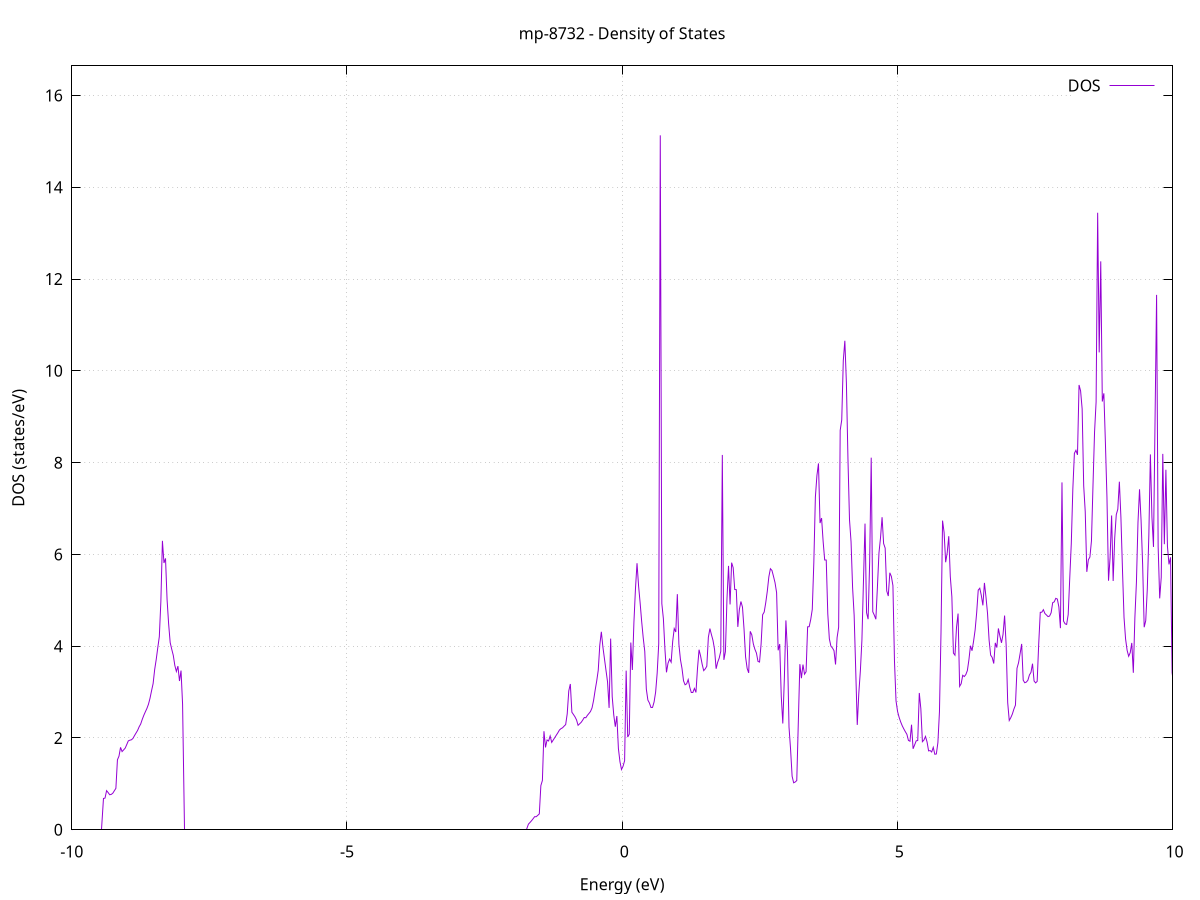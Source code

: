 set title 'mp-8732 - Density of States'
set xlabel 'Energy (eV)'
set ylabel 'DOS (states/eV)'
set grid
set xrange [-10:10]
set yrange [0:16.646]
set xzeroaxis lt -1
set terminal png size 800,600
set output 'mp-8732_dos_gnuplot.png'
plot '-' using 1:2 with lines title 'DOS'
-31.884900 0.000000
-31.856700 0.000000
-31.828500 0.000000
-31.800300 0.000000
-31.772100 0.000000
-31.743900 0.000000
-31.715800 0.000000
-31.687600 0.000000
-31.659400 0.000000
-31.631200 0.000000
-31.603000 0.000000
-31.574900 0.000000
-31.546700 0.000000
-31.518500 0.000000
-31.490300 0.000000
-31.462100 0.000000
-31.434000 0.000000
-31.405800 0.000000
-31.377600 0.000000
-31.349400 0.000000
-31.321200 0.000000
-31.293000 0.000000
-31.264900 0.000000
-31.236700 0.000000
-31.208500 0.000000
-31.180300 0.000000
-31.152100 0.000000
-31.124000 0.000000
-31.095800 0.000000
-31.067600 0.000000
-31.039400 0.000000
-31.011200 0.000000
-30.983000 0.000000
-30.954900 0.000000
-30.926700 0.000000
-30.898500 0.000000
-30.870300 0.000000
-30.842100 0.000000
-30.814000 0.000000
-30.785800 0.000000
-30.757600 0.000000
-30.729400 0.000000
-30.701200 0.000000
-30.673100 0.000000
-30.644900 0.000000
-30.616700 0.000000
-30.588500 0.000000
-30.560300 0.000000
-30.532100 0.000000
-30.504000 0.000000
-30.475800 0.000000
-30.447600 0.000000
-30.419400 0.000000
-30.391200 0.000000
-30.363100 0.000000
-30.334900 0.000000
-30.306700 0.000000
-30.278500 0.000000
-30.250300 0.000000
-30.222100 0.000000
-30.194000 0.000000
-30.165800 0.000000
-30.137600 0.000000
-30.109400 0.000000
-30.081200 0.000000
-30.053100 0.000000
-30.024900 0.000000
-29.996700 0.000000
-29.968500 0.000000
-29.940300 0.000000
-29.912200 0.000000
-29.884000 0.000000
-29.855800 0.000000
-29.827600 0.000000
-29.799400 0.000000
-29.771200 0.000000
-29.743100 0.000000
-29.714900 0.000000
-29.686700 0.000000
-29.658500 0.000000
-29.630300 0.000000
-29.602200 0.000000
-29.574000 0.000000
-29.545800 0.000000
-29.517600 0.000000
-29.489400 0.000000
-29.461300 0.000000
-29.433100 0.000000
-29.404900 0.000000
-29.376700 0.000000
-29.348500 0.000000
-29.320300 12.172000
-29.292200 44.681800
-29.264000 37.541900
-29.235800 27.744700
-29.207600 25.689500
-29.179400 27.635500
-29.151300 27.726600
-29.123100 43.349700
-29.094900 24.276700
-29.066700 41.090600
-29.038500 37.814500
-29.010300 20.845500
-28.982200 12.757800
-28.954000 0.000000
-28.925800 0.000000
-28.897600 0.000000
-28.869400 0.000000
-28.841300 0.000000
-28.813100 0.000000
-28.784900 0.000000
-28.756700 0.000000
-28.728500 0.000000
-28.700400 0.000000
-28.672200 0.000000
-28.644000 0.000000
-28.615800 0.000000
-28.587600 0.000000
-28.559400 0.000000
-28.531300 0.000000
-28.503100 0.000000
-28.474900 19.501700
-28.446700 28.244000
-28.418500 71.322600
-28.390400 16.501500
-28.362200 10.526500
-28.334000 7.217100
-28.305800 4.557100
-28.277600 8.466600
-28.249400 12.733600
-28.221300 31.391100
-28.193100 14.196300
-28.164900 11.687000
-28.136700 10.026600
-28.108500 10.963100
-28.080400 6.263700
-28.052200 9.260600
-28.024000 9.939300
-27.995800 10.738200
-27.967600 16.229900
-27.939500 0.000000
-27.911300 32.377900
-27.883100 33.175200
-27.854900 35.054400
-27.826700 32.738300
-27.798500 0.000000
-27.770400 0.000000
-27.742200 0.000000
-27.714000 0.000000
-27.685800 0.000000
-27.657600 0.000000
-27.629500 0.000000
-27.601300 0.000000
-27.573100 0.000000
-27.544900 0.000000
-27.516700 0.000000
-27.488500 0.000000
-27.460400 0.000000
-27.432200 0.000000
-27.404000 0.000000
-27.375800 0.000000
-27.347600 0.000000
-27.319500 0.000000
-27.291300 0.000000
-27.263100 0.000000
-27.234900 0.000000
-27.206700 0.000000
-27.178600 0.000000
-27.150400 0.000000
-27.122200 0.000000
-27.094000 0.000000
-27.065800 0.000000
-27.037600 0.000000
-27.009500 0.000000
-26.981300 0.000000
-26.953100 0.000000
-26.924900 0.000000
-26.896700 0.000000
-26.868600 0.000000
-26.840400 0.000000
-26.812200 0.000000
-26.784000 0.000000
-26.755800 0.000000
-26.727600 0.000000
-26.699500 0.000000
-26.671300 0.000000
-26.643100 0.000000
-26.614900 0.000000
-26.586700 0.000000
-26.558600 0.000000
-26.530400 0.000000
-26.502200 0.000000
-26.474000 0.000000
-26.445800 0.000000
-26.417700 0.000000
-26.389500 0.000000
-26.361300 0.000000
-26.333100 0.000000
-26.304900 0.000000
-26.276700 0.000000
-26.248600 0.000000
-26.220400 0.000000
-26.192200 0.000000
-26.164000 0.000000
-26.135800 0.000000
-26.107700 0.000000
-26.079500 0.000000
-26.051300 0.000000
-26.023100 0.000000
-25.994900 0.000000
-25.966700 0.000000
-25.938600 0.000000
-25.910400 0.000000
-25.882200 0.000000
-25.854000 0.000000
-25.825800 0.000000
-25.797700 0.000000
-25.769500 0.000000
-25.741300 0.000000
-25.713100 0.000000
-25.684900 0.000000
-25.656800 0.000000
-25.628600 0.000000
-25.600400 0.000000
-25.572200 0.000000
-25.544000 0.000000
-25.515800 0.000000
-25.487700 0.000000
-25.459500 0.000000
-25.431300 0.000000
-25.403100 0.000000
-25.374900 0.000000
-25.346800 0.000000
-25.318600 0.000000
-25.290400 0.000000
-25.262200 0.000000
-25.234000 0.000000
-25.205800 0.000000
-25.177700 0.000000
-25.149500 0.000000
-25.121300 0.000000
-25.093100 0.000000
-25.064900 0.000000
-25.036800 0.000000
-25.008600 0.000000
-24.980400 0.000000
-24.952200 0.000000
-24.924000 0.000000
-24.895900 0.000000
-24.867700 0.000000
-24.839500 0.000000
-24.811300 0.000000
-24.783100 0.000000
-24.754900 0.000000
-24.726800 0.000000
-24.698600 0.000000
-24.670400 0.000000
-24.642200 0.000000
-24.614000 0.000000
-24.585900 0.000000
-24.557700 0.000000
-24.529500 0.000000
-24.501300 0.000000
-24.473100 0.000000
-24.445000 0.000000
-24.416800 0.000000
-24.388600 0.000000
-24.360400 0.000000
-24.332200 0.000000
-24.304000 0.000000
-24.275900 0.000000
-24.247700 0.000000
-24.219500 0.000000
-24.191300 0.000000
-24.163100 0.000000
-24.135000 0.000000
-24.106800 0.000000
-24.078600 0.000000
-24.050400 0.000000
-24.022200 0.000000
-23.994000 0.000000
-23.965900 0.000000
-23.937700 0.000000
-23.909500 0.000000
-23.881300 0.000000
-23.853100 0.000000
-23.825000 0.000000
-23.796800 0.000000
-23.768600 0.000000
-23.740400 0.000000
-23.712200 0.000000
-23.684100 0.000000
-23.655900 0.000000
-23.627700 0.000000
-23.599500 0.000000
-23.571300 0.000000
-23.543100 0.000000
-23.515000 0.000000
-23.486800 0.000000
-23.458600 0.000000
-23.430400 0.000000
-23.402200 0.000000
-23.374100 0.000000
-23.345900 0.000000
-23.317700 0.000000
-23.289500 0.000000
-23.261300 0.000000
-23.233100 0.000000
-23.205000 0.000000
-23.176800 0.000000
-23.148600 0.000000
-23.120400 0.000000
-23.092200 0.000000
-23.064100 0.000000
-23.035900 0.000000
-23.007700 0.000000
-22.979500 0.000000
-22.951300 0.000000
-22.923200 0.000000
-22.895000 0.000000
-22.866800 0.000000
-22.838600 0.000000
-22.810400 0.000000
-22.782200 0.000000
-22.754100 0.000000
-22.725900 0.000000
-22.697700 0.000000
-22.669500 0.000000
-22.641300 0.000000
-22.613200 0.000000
-22.585000 0.000000
-22.556800 0.000000
-22.528600 0.000000
-22.500400 0.000000
-22.472200 0.000000
-22.444100 0.000000
-22.415900 0.000000
-22.387700 0.000000
-22.359500 0.000000
-22.331300 0.000000
-22.303200 0.000000
-22.275000 0.000000
-22.246800 0.000000
-22.218600 0.000000
-22.190400 0.000000
-22.162300 0.000000
-22.134100 0.000000
-22.105900 0.000000
-22.077700 0.000000
-22.049500 0.000000
-22.021300 0.000000
-21.993200 0.000000
-21.965000 0.000000
-21.936800 0.000000
-21.908600 0.000000
-21.880400 0.000000
-21.852300 0.000000
-21.824100 0.000000
-21.795900 0.000000
-21.767700 0.000000
-21.739500 0.000000
-21.711300 0.000000
-21.683200 0.000000
-21.655000 0.000000
-21.626800 0.000000
-21.598600 0.000000
-21.570400 0.000000
-21.542300 0.000000
-21.514100 0.000000
-21.485900 0.000000
-21.457700 0.000000
-21.429500 0.000000
-21.401400 0.000000
-21.373200 0.000000
-21.345000 0.000000
-21.316800 0.000000
-21.288600 0.000000
-21.260400 0.000000
-21.232300 0.000000
-21.204100 0.000000
-21.175900 0.000000
-21.147700 0.000000
-21.119500 0.000000
-21.091400 0.000000
-21.063200 0.000000
-21.035000 0.000000
-21.006800 0.000000
-20.978600 0.000000
-20.950400 0.000000
-20.922300 0.000000
-20.894100 0.000000
-20.865900 0.000000
-20.837700 0.000000
-20.809500 0.000000
-20.781400 0.000000
-20.753200 0.000000
-20.725000 0.000000
-20.696800 0.000000
-20.668600 0.000000
-20.640500 0.000000
-20.612300 0.000000
-20.584100 0.000000
-20.555900 0.000000
-20.527700 0.000000
-20.499500 0.000000
-20.471400 0.000000
-20.443200 0.000000
-20.415000 0.000000
-20.386800 0.000000
-20.358600 0.000000
-20.330500 0.000000
-20.302300 0.000000
-20.274100 0.000000
-20.245900 0.000000
-20.217700 0.000000
-20.189500 0.000000
-20.161400 0.000000
-20.133200 0.000000
-20.105000 0.000000
-20.076800 0.000000
-20.048600 0.000000
-20.020500 0.000000
-19.992300 0.000000
-19.964100 0.000000
-19.935900 0.000000
-19.907700 0.000000
-19.879600 0.000000
-19.851400 0.000000
-19.823200 0.000000
-19.795000 0.000000
-19.766800 0.000000
-19.738600 0.000000
-19.710500 0.000000
-19.682300 0.000000
-19.654100 0.000000
-19.625900 0.000000
-19.597700 0.000000
-19.569600 0.000000
-19.541400 0.000000
-19.513200 0.000000
-19.485000 0.000000
-19.456800 0.000000
-19.428700 0.000000
-19.400500 0.000000
-19.372300 0.000000
-19.344100 0.000000
-19.315900 0.000000
-19.287700 0.000000
-19.259600 0.000000
-19.231400 0.000000
-19.203200 0.000000
-19.175000 0.000000
-19.146800 0.000000
-19.118700 0.000000
-19.090500 0.000000
-19.062300 0.000000
-19.034100 0.000000
-19.005900 0.000000
-18.977700 0.000000
-18.949600 0.000000
-18.921400 0.000000
-18.893200 0.000000
-18.865000 0.000000
-18.836800 0.000000
-18.808700 0.000000
-18.780500 0.000000
-18.752300 0.000000
-18.724100 0.000000
-18.695900 0.000000
-18.667800 0.000000
-18.639600 0.000000
-18.611400 0.000000
-18.583200 0.000000
-18.555000 0.000000
-18.526800 0.000000
-18.498700 0.000000
-18.470500 0.000000
-18.442300 0.000000
-18.414100 0.000000
-18.385900 0.000000
-18.357800 0.000000
-18.329600 0.000000
-18.301400 0.000000
-18.273200 0.000000
-18.245000 0.000000
-18.216800 0.000000
-18.188700 0.000000
-18.160500 0.000000
-18.132300 0.000000
-18.104100 0.000000
-18.075900 0.000000
-18.047800 0.000000
-18.019600 0.000000
-17.991400 0.000000
-17.963200 0.000000
-17.935000 0.000000
-17.906900 0.000000
-17.878700 0.000000
-17.850500 0.000000
-17.822300 0.000000
-17.794100 0.000000
-17.765900 0.000000
-17.737800 0.000000
-17.709600 0.000000
-17.681400 0.000000
-17.653200 0.000000
-17.625000 0.000000
-17.596900 0.000000
-17.568700 0.000000
-17.540500 0.000000
-17.512300 0.000000
-17.484100 0.000000
-17.455900 0.000000
-17.427800 0.000000
-17.399600 0.000000
-17.371400 0.000000
-17.343200 0.000000
-17.315000 0.000000
-17.286900 0.000000
-17.258700 0.000000
-17.230500 0.000000
-17.202300 0.000000
-17.174100 0.000000
-17.146000 0.000000
-17.117800 0.000000
-17.089600 0.000000
-17.061400 0.000000
-17.033200 0.000000
-17.005000 0.000000
-16.976900 0.000000
-16.948700 0.000000
-16.920500 0.000000
-16.892300 0.000000
-16.864100 0.000000
-16.836000 0.000000
-16.807800 0.000000
-16.779600 0.000000
-16.751400 0.000000
-16.723200 0.000000
-16.695000 0.000000
-16.666900 0.000000
-16.638700 0.000000
-16.610500 0.000000
-16.582300 0.000000
-16.554100 0.000000
-16.526000 0.000000
-16.497800 0.000000
-16.469600 0.000000
-16.441400 0.000000
-16.413200 0.000000
-16.385100 0.000000
-16.356900 0.000000
-16.328700 0.000000
-16.300500 0.000000
-16.272300 0.000000
-16.244100 0.000000
-16.216000 0.000000
-16.187800 0.000000
-16.159600 0.000000
-16.131400 0.000000
-16.103200 0.000000
-16.075100 0.000000
-16.046900 0.000000
-16.018700 0.000000
-15.990500 0.000000
-15.962300 0.000000
-15.934100 0.000000
-15.906000 0.000000
-15.877800 0.000000
-15.849600 0.000000
-15.821400 0.000000
-15.793200 0.000000
-15.765100 0.000000
-15.736900 0.000000
-15.708700 0.000000
-15.680500 0.000000
-15.652300 0.000000
-15.624200 0.000000
-15.596000 0.000000
-15.567800 0.000000
-15.539600 0.000000
-15.511400 0.000000
-15.483200 0.000000
-15.455100 0.000000
-15.426900 0.000000
-15.398700 0.000000
-15.370500 0.000000
-15.342300 0.000000
-15.314200 0.000000
-15.286000 0.000000
-15.257800 0.000000
-15.229600 0.000000
-15.201400 0.000000
-15.173300 0.000000
-15.145100 0.000000
-15.116900 0.000000
-15.088700 0.000000
-15.060500 0.000000
-15.032300 0.000000
-15.004200 0.000000
-14.976000 0.000000
-14.947800 0.000000
-14.919600 0.000000
-14.891400 0.000000
-14.863300 0.000000
-14.835100 0.000000
-14.806900 0.000000
-14.778700 0.000000
-14.750500 0.000000
-14.722300 0.000000
-14.694200 0.000000
-14.666000 0.000000
-14.637800 0.000000
-14.609600 0.000000
-14.581400 0.000000
-14.553300 0.000000
-14.525100 0.000000
-14.496900 0.000000
-14.468700 0.000000
-14.440500 0.000000
-14.412400 0.000000
-14.384200 0.000000
-14.356000 0.000000
-14.327800 0.000000
-14.299600 0.000000
-14.271400 0.000000
-14.243300 0.000000
-14.215100 0.000000
-14.186900 0.000000
-14.158700 0.000000
-14.130500 0.000000
-14.102400 0.000000
-14.074200 0.000000
-14.046000 0.000000
-14.017800 0.000000
-13.989600 0.000000
-13.961400 0.000000
-13.933300 0.000000
-13.905100 0.000000
-13.876900 0.000000
-13.848700 0.000000
-13.820500 0.000000
-13.792400 0.000000
-13.764200 0.000000
-13.736000 0.000000
-13.707800 0.000000
-13.679600 0.000000
-13.651500 0.000000
-13.623300 0.000000
-13.595100 0.000000
-13.566900 0.000000
-13.538700 0.000000
-13.510500 0.000000
-13.482400 0.000000
-13.454200 0.000000
-13.426000 0.000000
-13.397800 0.000000
-13.369600 0.000000
-13.341500 0.000000
-13.313300 0.000000
-13.285100 0.000000
-13.256900 0.000000
-13.228700 0.000000
-13.200500 0.000000
-13.172400 0.000000
-13.144200 0.000000
-13.116000 0.000000
-13.087800 0.000000
-13.059600 0.000000
-13.031500 0.000000
-13.003300 0.000000
-12.975100 0.000000
-12.946900 0.000000
-12.918700 0.000000
-12.890600 0.000000
-12.862400 0.000000
-12.834200 0.000000
-12.806000 0.000000
-12.777800 0.000000
-12.749600 0.000000
-12.721500 0.000000
-12.693300 0.000000
-12.665100 0.000000
-12.636900 0.000000
-12.608700 0.000000
-12.580600 0.000000
-12.552400 0.000000
-12.524200 0.000000
-12.496000 0.000000
-12.467800 0.000000
-12.439600 0.000000
-12.411500 0.000000
-12.383300 0.000000
-12.355100 0.000000
-12.326900 0.000000
-12.298700 0.000000
-12.270600 0.000000
-12.242400 0.000000
-12.214200 0.000000
-12.186000 0.000000
-12.157800 0.000000
-12.129700 0.000000
-12.101500 0.000000
-12.073300 0.000000
-12.045100 0.000000
-12.016900 0.000000
-11.988700 0.000000
-11.960600 0.000000
-11.932400 0.000000
-11.904200 0.000000
-11.876000 0.000000
-11.847800 0.000000
-11.819700 0.000000
-11.791500 0.000000
-11.763300 0.000000
-11.735100 0.000000
-11.706900 0.000000
-11.678700 0.000000
-11.650600 0.000000
-11.622400 0.000000
-11.594200 0.000000
-11.566000 0.000000
-11.537800 0.000000
-11.509700 0.000000
-11.481500 0.000000
-11.453300 0.000000
-11.425100 0.000000
-11.396900 0.000000
-11.368800 0.000000
-11.340600 0.000000
-11.312400 0.000000
-11.284200 0.000000
-11.256000 0.000000
-11.227800 0.000000
-11.199700 0.000000
-11.171500 0.000000
-11.143300 0.000000
-11.115100 0.000000
-11.086900 0.000000
-11.058800 0.000000
-11.030600 0.000000
-11.002400 0.000000
-10.974200 0.000000
-10.946000 0.000000
-10.917800 0.000000
-10.889700 0.000000
-10.861500 0.000000
-10.833300 0.000000
-10.805100 0.000000
-10.776900 0.000000
-10.748800 0.000000
-10.720600 0.000000
-10.692400 0.000000
-10.664200 0.000000
-10.636000 0.000000
-10.607900 0.000000
-10.579700 0.000000
-10.551500 0.000000
-10.523300 0.000000
-10.495100 0.000000
-10.466900 0.000000
-10.438800 0.000000
-10.410600 0.000000
-10.382400 0.000000
-10.354200 0.000000
-10.326000 0.000000
-10.297900 0.000000
-10.269700 0.000000
-10.241500 0.000000
-10.213300 0.000000
-10.185100 0.000000
-10.157000 0.000000
-10.128800 0.000000
-10.100600 0.000000
-10.072400 0.000000
-10.044200 0.000000
-10.016000 0.000000
-9.987900 0.000000
-9.959700 0.000000
-9.931500 0.000000
-9.903300 0.000000
-9.875100 0.000000
-9.847000 0.000000
-9.818800 0.000000
-9.790600 0.000000
-9.762400 0.000000
-9.734200 0.000000
-9.706000 0.000000
-9.677900 0.000000
-9.649700 0.000000
-9.621500 0.000000
-9.593300 0.000000
-9.565100 0.000000
-9.537000 0.000000
-9.508800 0.000000
-9.480600 0.000000
-9.452400 0.000000
-9.424200 0.682500
-9.396100 0.690000
-9.367900 0.852700
-9.339700 0.811100
-9.311500 0.763300
-9.283300 0.770700
-9.255100 0.796400
-9.227000 0.849700
-9.198800 0.902900
-9.170600 1.524900
-9.142400 1.604800
-9.114200 1.795900
-9.086100 1.704000
-9.057900 1.741000
-9.029700 1.779200
-9.001500 1.856800
-8.973300 1.937000
-8.945100 1.952200
-8.917000 1.960300
-8.888800 1.990900
-8.860600 2.052200
-8.832400 2.108900
-8.804200 2.165600
-8.776100 2.244100
-8.747900 2.305300
-8.719700 2.405500
-8.691500 2.494200
-8.663300 2.570800
-8.635200 2.643600
-8.607000 2.734900
-8.578800 2.865400
-8.550600 3.030300
-8.522400 3.184900
-8.494200 3.489900
-8.466100 3.710100
-8.437900 3.965200
-8.409700 4.208200
-8.381500 4.975100
-8.353300 6.296000
-8.325200 5.813700
-8.297000 5.913100
-8.268800 5.018300
-8.240600 4.488400
-8.212400 4.079900
-8.184200 3.934400
-8.156100 3.801300
-8.127900 3.582000
-8.099700 3.449700
-8.071500 3.566200
-8.043300 3.242500
-8.015200 3.469000
-7.987000 2.738800
-7.958800 0.000000
-7.930600 0.000000
-7.902400 0.000000
-7.874300 0.000000
-7.846100 0.000000
-7.817900 0.000000
-7.789700 0.000000
-7.761500 0.000000
-7.733300 0.000000
-7.705200 0.000000
-7.677000 0.000000
-7.648800 0.000000
-7.620600 0.000000
-7.592400 0.000000
-7.564300 0.000000
-7.536100 0.000000
-7.507900 0.000000
-7.479700 0.000000
-7.451500 0.000000
-7.423300 0.000000
-7.395200 0.000000
-7.367000 0.000000
-7.338800 0.000000
-7.310600 0.000000
-7.282400 0.000000
-7.254300 0.000000
-7.226100 0.000000
-7.197900 0.000000
-7.169700 0.000000
-7.141500 0.000000
-7.113400 0.000000
-7.085200 0.000000
-7.057000 0.000000
-7.028800 0.000000
-7.000600 0.000000
-6.972400 0.000000
-6.944300 0.000000
-6.916100 0.000000
-6.887900 0.000000
-6.859700 0.000000
-6.831500 0.000000
-6.803400 0.000000
-6.775200 0.000000
-6.747000 0.000000
-6.718800 0.000000
-6.690600 0.000000
-6.662400 0.000000
-6.634300 0.000000
-6.606100 0.000000
-6.577900 0.000000
-6.549700 0.000000
-6.521500 0.000000
-6.493400 0.000000
-6.465200 0.000000
-6.437000 0.000000
-6.408800 0.000000
-6.380600 0.000000
-6.352500 0.000000
-6.324300 0.000000
-6.296100 0.000000
-6.267900 0.000000
-6.239700 0.000000
-6.211500 0.000000
-6.183400 0.000000
-6.155200 0.000000
-6.127000 0.000000
-6.098800 0.000000
-6.070600 0.000000
-6.042500 0.000000
-6.014300 0.000000
-5.986100 0.000000
-5.957900 0.000000
-5.929700 0.000000
-5.901500 0.000000
-5.873400 0.000000
-5.845200 0.000000
-5.817000 0.000000
-5.788800 0.000000
-5.760600 0.000000
-5.732500 0.000000
-5.704300 0.000000
-5.676100 0.000000
-5.647900 0.000000
-5.619700 0.000000
-5.591600 0.000000
-5.563400 0.000000
-5.535200 0.000000
-5.507000 0.000000
-5.478800 0.000000
-5.450600 0.000000
-5.422500 0.000000
-5.394300 0.000000
-5.366100 0.000000
-5.337900 0.000000
-5.309700 0.000000
-5.281600 0.000000
-5.253400 0.000000
-5.225200 0.000000
-5.197000 0.000000
-5.168800 0.000000
-5.140700 0.000000
-5.112500 0.000000
-5.084300 0.000000
-5.056100 0.000000
-5.027900 0.000000
-4.999700 0.000000
-4.971600 0.000000
-4.943400 0.000000
-4.915200 0.000000
-4.887000 0.000000
-4.858800 0.000000
-4.830700 0.000000
-4.802500 0.000000
-4.774300 0.000000
-4.746100 0.000000
-4.717900 0.000000
-4.689700 0.000000
-4.661600 0.000000
-4.633400 0.000000
-4.605200 0.000000
-4.577000 0.000000
-4.548800 0.000000
-4.520700 0.000000
-4.492500 0.000000
-4.464300 0.000000
-4.436100 0.000000
-4.407900 0.000000
-4.379800 0.000000
-4.351600 0.000000
-4.323400 0.000000
-4.295200 0.000000
-4.267000 0.000000
-4.238800 0.000000
-4.210700 0.000000
-4.182500 0.000000
-4.154300 0.000000
-4.126100 0.000000
-4.097900 0.000000
-4.069800 0.000000
-4.041600 0.000000
-4.013400 0.000000
-3.985200 0.000000
-3.957000 0.000000
-3.928800 0.000000
-3.900700 0.000000
-3.872500 0.000000
-3.844300 0.000000
-3.816100 0.000000
-3.787900 0.000000
-3.759800 0.000000
-3.731600 0.000000
-3.703400 0.000000
-3.675200 0.000000
-3.647000 0.000000
-3.618900 0.000000
-3.590700 0.000000
-3.562500 0.000000
-3.534300 0.000000
-3.506100 0.000000
-3.477900 0.000000
-3.449800 0.000000
-3.421600 0.000000
-3.393400 0.000000
-3.365200 0.000000
-3.337000 0.000000
-3.308900 0.000000
-3.280700 0.000000
-3.252500 0.000000
-3.224300 0.000000
-3.196100 0.000000
-3.167900 0.000000
-3.139800 0.000000
-3.111600 0.000000
-3.083400 0.000000
-3.055200 0.000000
-3.027000 0.000000
-2.998900 0.000000
-2.970700 0.000000
-2.942500 0.000000
-2.914300 0.000000
-2.886100 0.000000
-2.858000 0.000000
-2.829800 0.000000
-2.801600 0.000000
-2.773400 0.000000
-2.745200 0.000000
-2.717000 0.000000
-2.688900 0.000000
-2.660700 0.000000
-2.632500 0.000000
-2.604300 0.000000
-2.576100 0.000000
-2.548000 0.000000
-2.519800 0.000000
-2.491600 0.000000
-2.463400 0.000000
-2.435200 0.000000
-2.407000 0.000000
-2.378900 0.000000
-2.350700 0.000000
-2.322500 0.000000
-2.294300 0.000000
-2.266100 0.000000
-2.238000 0.000000
-2.209800 0.000000
-2.181600 0.000000
-2.153400 0.000000
-2.125200 0.000000
-2.097100 0.000000
-2.068900 0.000000
-2.040700 0.000000
-2.012500 0.000000
-1.984300 0.000000
-1.956100 0.000000
-1.928000 0.000000
-1.899800 0.000000
-1.871600 0.000000
-1.843400 0.000000
-1.815200 0.000000
-1.787100 0.000000
-1.758900 0.000000
-1.730700 0.000000
-1.702500 0.123400
-1.674300 0.158900
-1.646100 0.197800
-1.618000 0.240000
-1.589800 0.285600
-1.561600 0.284600
-1.533400 0.314800
-1.505200 0.346000
-1.477100 0.962200
-1.448900 1.074700
-1.420700 2.147000
-1.392500 1.794700
-1.364300 1.956300
-1.336200 1.935200
-1.308000 2.045100
-1.279800 1.903900
-1.251600 1.956900
-1.223400 2.009900
-1.195200 2.063400
-1.167100 2.115800
-1.138900 2.174800
-1.110700 2.204300
-1.082500 2.222600
-1.054300 2.259400
-1.026200 2.291900
-0.998000 2.526700
-0.969800 3.026000
-0.941600 3.176700
-0.913400 2.561600
-0.885200 2.512700
-0.857100 2.461400
-0.828900 2.394100
-0.800700 2.276600
-0.772500 2.309100
-0.744300 2.341500
-0.716200 2.390700
-0.688000 2.446700
-0.659800 2.441200
-0.631600 2.493400
-0.603400 2.534200
-0.575300 2.577100
-0.547100 2.655400
-0.518900 2.820200
-0.490700 3.040500
-0.462500 3.239700
-0.434300 3.476200
-0.406200 4.024400
-0.378000 4.314400
-0.349800 3.983500
-0.321600 3.727600
-0.293400 3.473200
-0.265300 3.223400
-0.237100 2.655900
-0.208900 4.165400
-0.180700 2.902300
-0.152500 2.501700
-0.124400 2.245900
-0.096200 2.479000
-0.068000 1.771100
-0.039800 1.483200
-0.011600 1.313100
0.016600 1.385200
0.044700 1.504500
0.072900 3.469000
0.101100 2.020800
0.129300 2.083400
0.157500 4.080200
0.185600 3.482100
0.213800 4.519200
0.242000 5.249500
0.270200 5.808500
0.298400 5.315500
0.326600 4.947800
0.354700 4.539600
0.382900 4.183700
0.411100 3.887600
0.439300 3.066700
0.467500 2.826400
0.495600 2.762400
0.523800 2.664900
0.552000 2.665700
0.580200 2.784100
0.608400 2.998600
0.636500 3.415400
0.664700 4.052400
0.692900 15.132600
0.721100 4.928800
0.749300 4.600900
0.777500 3.936100
0.805600 3.431100
0.833800 3.631200
0.862000 3.719200
0.890200 3.652100
0.918400 4.103900
0.946500 4.384200
0.974700 4.310000
1.002900 5.134400
1.031100 4.043800
1.059300 3.708900
1.087500 3.515600
1.115600 3.244400
1.143800 3.159400
1.172000 3.180700
1.200200 3.273500
1.228400 3.106500
1.256500 2.991400
1.284700 2.991600
1.312900 3.079800
1.341100 2.992900
1.369300 3.518800
1.397400 3.923900
1.425600 3.784300
1.453800 3.607500
1.482000 3.467700
1.510200 3.506300
1.538400 3.563900
1.566500 4.193700
1.594700 4.384700
1.622900 4.249700
1.651100 4.126000
1.679300 3.927100
1.707400 3.508800
1.735600 3.650400
1.763800 3.742800
1.792000 3.890400
1.820200 8.168400
1.848400 3.702400
1.876500 3.880900
1.904700 5.028300
1.932900 5.749700
1.961100 4.910100
1.989300 5.820600
2.017400 5.710800
2.045600 5.235100
2.073800 5.233400
2.102000 4.420900
2.130200 4.803600
2.158300 4.974500
2.186500 4.852000
2.214700 4.374300
2.242900 3.768400
2.271100 3.516600
2.299300 3.418800
2.327400 4.324200
2.355600 4.249400
2.383800 4.049900
2.412000 3.933200
2.440200 3.850400
2.468300 3.668800
2.496500 3.654800
2.524700 4.046800
2.552900 4.686100
2.581100 4.744000
2.609300 4.948900
2.637400 5.197400
2.665600 5.511600
2.693800 5.688900
2.722000 5.651400
2.750200 5.521700
2.778300 5.382700
2.806500 5.166400
2.834700 3.911000
2.862900 4.046800
2.891100 2.908200
2.919200 2.316200
2.947400 3.303600
2.975600 4.562600
3.003800 3.890900
3.032000 2.236500
3.060200 1.757400
3.088300 1.166800
3.116500 1.023900
3.144700 1.041200
3.172900 1.073000
3.201100 2.345200
3.229200 3.608700
3.257400 3.303000
3.285600 3.600000
3.313800 3.390700
3.342000 3.442800
3.370200 4.422700
3.398300 4.425600
3.426500 4.581300
3.454700 4.802800
3.482900 5.823300
3.511100 7.250200
3.539200 7.721500
3.567400 7.983300
3.595600 6.683200
3.623800 6.792100
3.652000 6.284400
3.680100 5.879400
3.708300 5.878200
3.736500 4.707000
3.764700 4.162100
3.792900 4.001900
3.821100 3.962600
3.849200 3.903500
3.877400 3.602000
3.905600 4.188200
3.933800 4.414800
3.962000 8.704200
3.990100 8.932200
4.018300 10.222700
4.046500 10.656100
4.074700 9.740300
4.102900 8.088100
4.131000 6.757600
4.159200 6.275600
4.187400 5.275200
4.215600 4.674000
4.243800 3.494100
4.272000 2.284400
4.300100 2.974800
4.328300 3.458400
4.356500 4.128800
4.384700 5.406600
4.412900 6.671300
4.441000 4.729500
4.469200 4.589500
4.497400 5.835200
4.525600 8.108500
4.553800 4.751300
4.582000 4.676600
4.610100 4.588000
4.638300 5.289700
4.666500 6.033000
4.694700 6.363600
4.722900 6.811100
4.751000 6.237400
4.779200 6.137900
4.807400 5.204700
4.835600 5.093500
4.863800 5.600600
4.891900 5.519500
4.920100 5.321600
4.948300 3.671300
4.976500 2.808900
5.004700 2.577800
5.032900 2.448700
5.061000 2.350300
5.089200 2.266700
5.117400 2.199200
5.145600 2.137300
5.173800 2.080000
5.201900 1.947200
5.230100 1.929500
5.258300 2.289200
5.286500 1.765100
5.314700 1.851500
5.342900 1.938100
5.371000 1.944800
5.399200 2.981200
5.427400 2.637800
5.455600 1.919400
5.483800 1.955200
5.511900 2.034000
5.540100 1.914400
5.568300 1.719000
5.596500 1.725900
5.624700 1.695300
5.652800 1.796300
5.681000 1.645700
5.709200 1.651500
5.737400 1.901700
5.765600 2.572600
5.793800 4.296900
5.821900 6.737100
5.850100 6.477800
5.878300 5.829700
5.906500 6.037100
5.934700 6.397200
5.962800 5.515100
5.991000 5.077000
6.019200 3.850200
6.047400 3.804200
6.075600 4.413600
6.103800 4.711100
6.131900 3.124300
6.160100 3.182700
6.188300 3.366100
6.216500 3.338900
6.244700 3.381400
6.272800 3.470200
6.301000 3.706300
6.329200 4.009900
6.357400 3.901400
6.385600 4.108500
6.413700 4.354800
6.441900 4.732700
6.470100 5.222700
6.498300 5.263500
6.526500 5.105000
6.554700 4.889900
6.582800 5.379500
6.611000 5.071500
6.639200 4.711600
6.667400 4.135500
6.695600 3.805600
6.723700 3.755400
6.751900 3.622800
6.780100 4.072800
6.808300 3.970400
6.836500 4.387600
6.864700 4.215000
6.892800 4.074000
6.921000 4.257600
6.949200 4.667300
6.977400 4.025900
7.005600 2.770800
7.033700 2.381800
7.061900 2.443600
7.090100 2.521700
7.118300 2.629800
7.146500 2.716100
7.174600 3.519200
7.202800 3.640000
7.231000 3.838300
7.259200 4.050000
7.287400 3.259500
7.315600 3.203900
7.343700 3.217700
7.371900 3.257100
7.400100 3.373000
7.428300 3.429400
7.456500 3.619000
7.484600 3.242900
7.512800 3.200900
7.541000 3.233700
7.569200 4.055100
7.597400 4.738300
7.625600 4.740700
7.653700 4.796100
7.681900 4.712300
7.710100 4.680100
7.738300 4.645400
7.766500 4.657000
7.794600 4.728000
7.822800 4.948400
7.851000 4.966600
7.879200 5.043000
7.907400 5.027700
7.935500 4.854900
7.963700 4.393600
7.991900 7.568800
8.020100 4.547000
8.048300 4.487600
8.076500 4.474500
8.104600 4.687700
8.132800 5.477900
8.161000 6.236400
8.189200 7.427500
8.217400 8.203100
8.245500 8.269400
8.273700 8.170100
8.301900 9.692900
8.330100 9.564000
8.358300 9.171000
8.386500 7.494000
8.414600 6.929300
8.442800 5.620200
8.471000 5.883400
8.499200 5.942300
8.527400 6.293100
8.555500 7.507800
8.583700 8.666400
8.611900 9.323200
8.640100 13.445400
8.668300 10.402200
8.696400 12.386800
8.724600 9.332600
8.752800 9.510500
8.781000 8.433200
8.809200 7.241000
8.837400 5.426800
8.865500 5.925600
8.893700 6.848600
8.921900 5.421600
8.950100 6.360300
8.978300 6.866700
9.006400 6.986800
9.034600 7.585300
9.062800 6.807600
9.091000 5.672800
9.119200 4.628400
9.147300 4.159000
9.175500 3.909500
9.203700 3.780800
9.231900 3.859500
9.260100 4.071400
9.288300 3.420500
9.316400 4.620500
9.344600 5.395900
9.372800 6.695200
9.401000 7.419700
9.429200 6.738700
9.457300 5.787100
9.485500 4.414100
9.513700 4.556100
9.541900 5.241000
9.570100 6.418300
9.598300 8.179100
9.626400 6.813400
9.654600 6.163300
9.682800 8.918300
9.711000 11.655800
9.739200 6.169800
9.767300 5.042000
9.795500 5.500200
9.823700 8.191400
9.851900 6.223000
9.880100 7.845700
9.908200 6.174900
9.936400 5.783000
9.964600 5.936800
9.992800 3.422300
10.021000 3.167400
10.049200 3.026400
10.077300 2.946700
10.105500 2.905900
10.133700 2.617700
10.161900 2.031200
10.190100 1.724200
10.218200 2.197900
10.246400 1.982000
10.274600 2.024600
10.302800 2.056000
10.331000 2.071700
10.359200 2.093700
10.387300 2.096800
10.415500 2.058500
10.443700 2.016000
10.471900 1.950600
10.500100 2.023000
10.528200 2.275200
10.556400 2.193400
10.584600 2.001100
10.612800 2.351700
10.641000 2.581000
10.669100 3.013500
10.697300 3.809000
10.725500 5.236100
10.753700 5.483300
10.781900 5.612600
10.810100 5.974100
10.838200 6.294200
10.866400 5.081900
10.894600 4.928100
10.922800 4.941200
10.951000 4.623400
10.979100 4.579900
11.007300 6.289900
11.035500 5.688200
11.063700 5.770100
11.091900 5.894600
11.120100 6.766300
11.148200 5.375900
11.176400 4.529400
11.204600 3.385200
11.232800 2.460600
11.261000 2.095300
11.289100 2.036100
11.317300 2.741400
11.345500 2.974500
11.373700 2.859300
11.401900 2.980800
11.430000 3.426000
11.458200 3.873400
11.486400 3.274000
11.514600 3.417300
11.542800 3.581400
11.571000 3.622300
11.599100 3.277500
11.627300 3.097400
11.655500 3.003700
11.683700 2.971700
11.711900 2.777300
11.740000 2.606100
11.768200 2.538400
11.796400 2.484200
11.824600 2.784500
11.852800 2.335600
11.881000 2.534500
11.909100 2.701300
11.937300 3.025100
11.965500 2.656000
11.993700 2.900700
12.021900 3.222600
12.050000 3.328400
12.078200 3.417300
12.106400 3.482200
12.134600 3.267300
12.162800 3.035000
12.190900 2.598400
12.219100 2.438400
12.247300 2.346400
12.275500 2.377500
12.303700 2.651500
12.331900 2.958500
12.360000 2.924900
12.388200 2.869800
12.416400 2.758900
12.444600 2.611700
12.472800 2.435600
12.500900 2.304700
12.529100 2.167600
12.557300 2.124300
12.585500 2.040900
12.613700 1.894300
12.641900 1.796900
12.670000 1.673300
12.698200 1.538600
12.726400 1.418300
12.754600 1.446800
12.782800 1.484700
12.810900 1.524700
12.839100 1.526900
12.867300 1.641800
12.895500 1.685300
12.923700 1.847100
12.951800 1.800400
12.980000 2.414200
13.008200 8.280200
13.036400 4.306900
13.064600 4.384700
13.092800 3.893500
13.120900 4.353200
13.149100 5.232700
13.177300 5.859600
13.205500 7.495100
13.233700 9.411000
13.261800 6.976200
13.290000 4.410700
13.318200 3.998500
13.346400 3.588300
13.374600 3.237500
13.402800 3.136900
13.430900 5.265300
13.459100 3.521400
13.487300 3.643300
13.515500 3.817900
13.543700 4.304900
13.571800 3.349000
13.600000 3.139600
13.628200 3.123000
13.656400 3.140200
13.684600 3.314100
13.712700 3.197100
13.740900 3.182500
13.769100 2.523400
13.797300 2.386500
13.825500 2.042000
13.853700 1.903000
13.881800 1.767000
13.910000 1.611100
13.938200 1.608600
13.966400 1.643400
13.994600 2.917600
14.022700 1.750600
14.050900 1.792000
14.079100 1.621600
14.107300 1.379000
14.135500 1.409300
14.163600 1.700400
14.191800 1.254000
14.220000 1.399600
14.248200 2.298600
14.276400 2.451400
14.304600 2.769800
14.332700 3.599500
14.360900 4.052600
14.389100 4.468400
14.417300 5.531100
14.445500 6.650900
14.473600 5.207200
14.501800 4.354200
14.530000 3.939600
14.558200 4.101800
14.586400 4.262700
14.614600 5.303100
14.642700 7.212700
14.670900 4.563000
14.699100 4.367700
14.727300 3.982800
14.755500 3.611800
14.783600 3.420800
14.811800 3.398900
14.840000 3.429600
14.868200 3.629000
14.896400 3.467600
14.924500 3.386400
14.952700 3.322100
14.980900 3.189600
15.009100 3.447400
15.037300 3.304900
15.065500 3.276100
15.093600 3.790200
15.121800 2.790300
15.150000 2.942000
15.178200 3.789900
15.206400 3.980800
15.234500 3.593200
15.262700 3.553100
15.290900 3.716500
15.319100 3.953200
15.347300 4.055900
15.375500 4.665700
15.403600 4.673100
15.431800 4.900100
15.460000 4.911000
15.488200 5.060200
15.516400 3.757600
15.544500 3.419800
15.572700 3.422400
15.600900 3.541900
15.629100 3.979900
15.657300 3.962300
15.685400 4.013200
15.713600 3.390600
15.741800 3.700400
15.770000 4.237300
15.798200 4.165100
15.826400 4.188300
15.854500 4.257600
15.882700 4.428100
15.910900 4.425400
15.939100 4.581900
15.967300 4.485800
15.995400 4.103600
16.023600 3.879500
16.051800 3.224000
16.080000 2.954800
16.108200 2.582000
16.136400 2.556000
16.164500 2.472800
16.192700 2.634600
16.220900 2.168700
16.249100 2.281000
16.277300 2.486900
16.305400 2.647800
16.333600 2.959400
16.361800 3.170700
16.390000 3.563400
16.418200 3.643000
16.446300 4.019900
16.474500 4.196500
16.502700 4.378900
16.530900 4.298700
16.559100 3.811900
16.587300 3.423300
16.615400 3.224200
16.643600 2.864100
16.671800 2.467700
16.700000 3.008700
16.728200 2.158500
16.756300 2.440800
16.784500 2.581700
16.812700 2.732100
16.840900 2.896700
16.869100 3.089800
16.897300 3.466800
16.925400 3.732200
16.953600 4.071000
16.981800 3.878000
17.010000 3.462900
17.038200 3.385300
17.066300 3.301600
17.094500 3.254300
17.122700 3.459200
17.150900 3.370300
17.179100 3.800000
17.207200 4.772200
17.235400 3.658500
17.263600 3.497200
17.291800 4.182700
17.320000 3.279100
17.348200 3.704200
17.376300 3.340400
17.404500 2.777700
17.432700 2.737000
17.460900 2.834000
17.489100 2.964200
17.517200 3.061200
17.545400 3.399800
17.573600 4.323000
17.601800 4.997600
17.630000 6.907900
17.658200 9.862000
17.686300 372.699200
17.714500 8.991300
17.742700 7.808000
17.770900 7.207000
17.799100 6.577000
17.827200 5.827700
17.855400 5.188600
17.883600 4.697300
17.911800 4.351400
17.940000 4.295900
17.968100 4.131300
17.996300 4.247100
18.024500 4.293900
18.052700 4.662600
18.080900 4.607300
18.109100 4.188800
18.137200 4.199100
18.165400 3.980400
18.193600 3.934700
18.221800 3.701100
18.250000 4.024200
18.278100 4.309000
18.306300 4.484100
18.334500 4.672900
18.362700 4.751600
18.390900 4.744900
18.419000 4.900700
18.447200 5.249500
18.475400 5.794400
18.503600 6.841600
18.531800 7.910800
18.560000 13.972300
18.588100 59.941700
18.616300 11.277500
18.644500 6.984700
18.672700 5.385700
18.700900 5.274500
18.729000 4.955900
18.757200 4.843100
18.785400 4.808500
18.813600 4.841800
18.841800 5.181200
18.870000 5.399600
18.898100 5.407900
18.926300 5.086800
18.954500 4.847900
18.982700 3.936400
19.010900 3.715400
19.039000 3.629800
19.067200 3.880000
19.095400 4.045900
19.123600 4.084700
19.151800 4.087600
19.179900 3.925700
19.208100 3.894300
19.236300 3.888000
19.264500 4.108600
19.292700 3.622100
19.320900 3.743200
19.349000 3.831000
19.377200 3.979200
19.405400 5.248100
19.433600 4.833500
19.461800 5.308000
19.489900 4.773000
19.518100 4.433000
19.546300 4.221200
19.574500 4.004100
19.602700 3.501900
19.630900 3.271300
19.659000 5.264900
19.687200 3.165700
19.715400 3.206500
19.743600 3.197000
19.771800 3.160600
19.799900 3.089600
19.828100 3.486300
19.856300 3.145100
19.884500 3.089900
19.912700 3.328300
19.940800 2.720900
19.969000 2.645200
19.997200 2.585200
20.025400 2.568800
20.053600 2.486200
20.081800 2.555600
20.109900 2.747100
20.138100 2.789300
20.166300 2.762400
20.194500 3.928800
20.222700 3.500200
20.250800 4.226300
20.279000 3.982000
20.307200 4.030700
20.335400 4.076000
20.363600 4.076300
20.391800 4.072700
20.419900 4.734100
20.448100 3.530000
20.476300 3.667600
20.504500 4.016200
20.532700 4.007800
20.560800 4.094800
20.589000 4.442700
20.617200 4.653000
20.645400 4.264700
20.673600 4.543000
20.701700 4.692600
20.729900 5.122100
20.758100 5.780400
20.786300 5.900500
20.814500 5.816400
20.842700 5.504900
20.870800 5.221000
20.899000 5.308200
20.927200 4.930100
20.955400 4.310200
20.983600 3.942800
21.011700 3.983700
21.039900 3.543400
21.068100 3.490100
21.096300 3.267000
21.124500 3.174600
21.152700 3.273600
21.180800 3.574600
21.209000 3.876800
21.237200 4.234200
21.265400 3.970200
21.293600 3.763900
21.321700 3.404700
21.349900 3.435600
21.378100 3.502500
21.406300 3.927800
21.434500 3.689400
21.462600 2.274100
21.490800 1.867000
21.519000 1.542000
21.547200 1.505600
21.575400 1.224400
21.603600 1.099200
21.631700 0.931800
21.659900 0.785100
21.688100 0.906800
21.716300 0.771200
21.744500 0.645400
21.772600 0.281400
21.800800 0.258200
21.829000 0.110300
21.857200 0.088700
21.885400 0.078100
21.913600 0.131300
21.941700 0.000000
21.969900 0.000000
21.998100 0.000000
22.026300 0.000000
22.054500 0.000000
22.082600 0.000000
22.110800 0.000000
22.139000 0.000000
22.167200 0.000000
22.195400 0.000000
22.223500 0.000000
22.251700 0.000000
22.279900 0.000000
22.308100 0.000000
22.336300 0.000000
22.364500 0.000000
22.392600 0.000000
22.420800 0.000000
22.449000 0.000000
22.477200 0.000000
22.505400 0.000000
22.533500 0.000000
22.561700 0.000000
22.589900 0.000000
22.618100 0.000000
22.646300 0.000000
22.674500 0.000000
22.702600 0.000000
22.730800 0.000000
22.759000 0.000000
22.787200 0.000000
22.815400 0.000000
22.843500 0.000000
22.871700 0.000000
22.899900 0.000000
22.928100 0.000000
22.956300 0.000000
22.984400 0.000000
23.012600 0.000000
23.040800 0.000000
23.069000 0.000000
23.097200 0.000000
23.125400 0.000000
23.153500 0.000000
23.181700 0.000000
23.209900 0.000000
23.238100 0.000000
23.266300 0.000000
23.294400 0.000000
23.322600 0.000000
23.350800 0.000000
23.379000 0.000000
23.407200 0.000000
23.435300 0.000000
23.463500 0.000000
23.491700 0.000000
23.519900 0.000000
23.548100 0.000000
23.576300 0.000000
23.604400 0.000000
23.632600 0.000000
23.660800 0.000000
23.689000 0.000000
23.717200 0.000000
23.745300 0.000000
23.773500 0.000000
23.801700 0.000000
23.829900 0.000000
23.858100 0.000000
23.886300 0.000000
23.914400 0.000000
23.942600 0.000000
23.970800 0.000000
23.999000 0.000000
24.027200 0.000000
24.055300 0.000000
24.083500 0.000000
24.111700 0.000000
24.139900 0.000000
24.168100 0.000000
24.196200 0.000000
24.224400 0.000000
24.252600 0.000000
24.280800 0.000000
24.309000 0.000000
24.337200 0.000000
24.365300 0.000000
24.393500 0.000000
24.421700 0.000000
24.449900 0.000000
24.478100 0.000000
e
